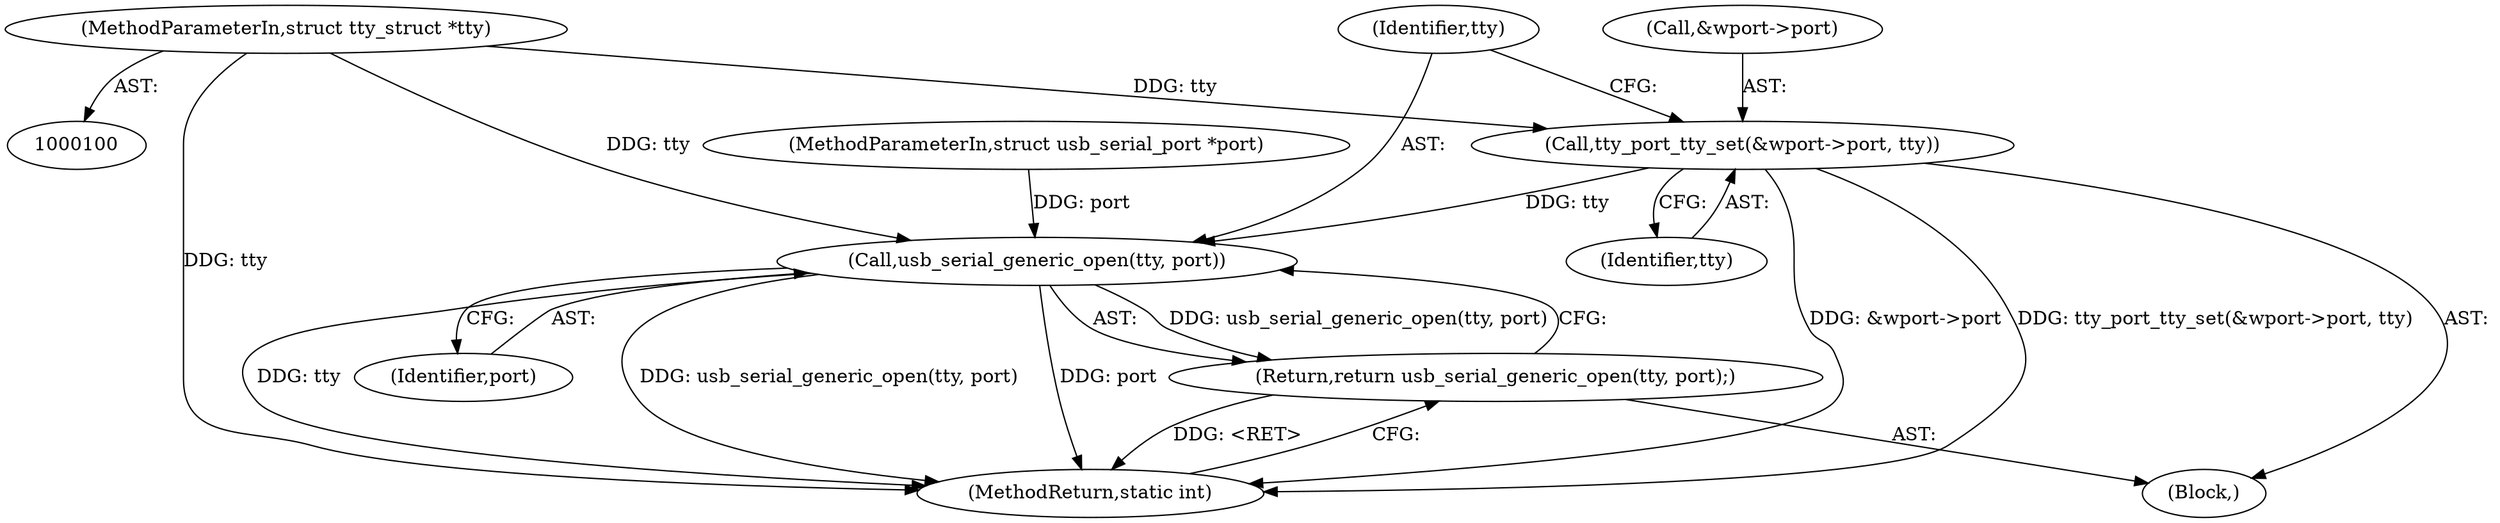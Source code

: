 digraph "0_linux_30572418b445d85fcfe6c8fe84c947d2606767d8@pointer" {
"1000118" [label="(Call,tty_port_tty_set(&wport->port, tty))"];
"1000101" [label="(MethodParameterIn,struct tty_struct *tty)"];
"1000125" [label="(Call,usb_serial_generic_open(tty, port))"];
"1000124" [label="(Return,return usb_serial_generic_open(tty, port);)"];
"1000102" [label="(MethodParameterIn,struct usb_serial_port *port)"];
"1000126" [label="(Identifier,tty)"];
"1000118" [label="(Call,tty_port_tty_set(&wport->port, tty))"];
"1000127" [label="(Identifier,port)"];
"1000119" [label="(Call,&wport->port)"];
"1000125" [label="(Call,usb_serial_generic_open(tty, port))"];
"1000123" [label="(Identifier,tty)"];
"1000128" [label="(MethodReturn,static int)"];
"1000124" [label="(Return,return usb_serial_generic_open(tty, port);)"];
"1000101" [label="(MethodParameterIn,struct tty_struct *tty)"];
"1000103" [label="(Block,)"];
"1000118" -> "1000103"  [label="AST: "];
"1000118" -> "1000123"  [label="CFG: "];
"1000119" -> "1000118"  [label="AST: "];
"1000123" -> "1000118"  [label="AST: "];
"1000126" -> "1000118"  [label="CFG: "];
"1000118" -> "1000128"  [label="DDG: tty_port_tty_set(&wport->port, tty)"];
"1000118" -> "1000128"  [label="DDG: &wport->port"];
"1000101" -> "1000118"  [label="DDG: tty"];
"1000118" -> "1000125"  [label="DDG: tty"];
"1000101" -> "1000100"  [label="AST: "];
"1000101" -> "1000128"  [label="DDG: tty"];
"1000101" -> "1000125"  [label="DDG: tty"];
"1000125" -> "1000124"  [label="AST: "];
"1000125" -> "1000127"  [label="CFG: "];
"1000126" -> "1000125"  [label="AST: "];
"1000127" -> "1000125"  [label="AST: "];
"1000124" -> "1000125"  [label="CFG: "];
"1000125" -> "1000128"  [label="DDG: tty"];
"1000125" -> "1000128"  [label="DDG: usb_serial_generic_open(tty, port)"];
"1000125" -> "1000128"  [label="DDG: port"];
"1000125" -> "1000124"  [label="DDG: usb_serial_generic_open(tty, port)"];
"1000102" -> "1000125"  [label="DDG: port"];
"1000124" -> "1000103"  [label="AST: "];
"1000128" -> "1000124"  [label="CFG: "];
"1000124" -> "1000128"  [label="DDG: <RET>"];
}

